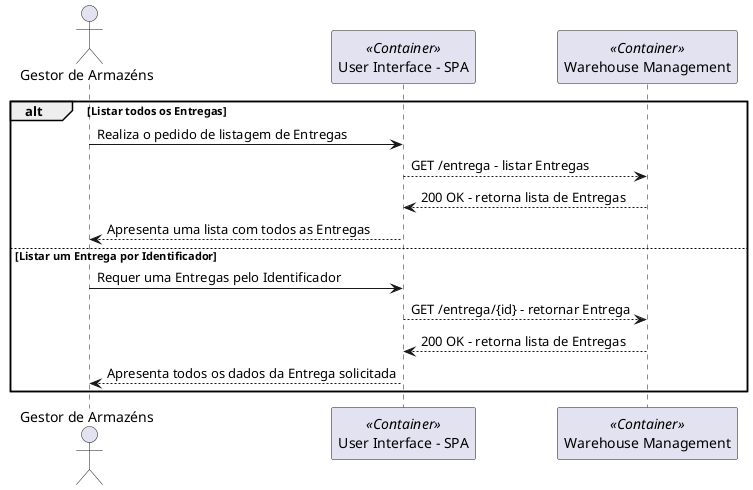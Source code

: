 @startuml
actor "Gestor de Armazéns" as A
participant "<i><<Container>></i>\nUser Interface - SPA" as S
participant "<i><<Container>></i>\nWarehouse Management" as W

alt Listar todos os Entregas

	A -> S: Realiza o pedido de listagem de Entregas
	S --> W: GET /entrega - listar Entregas
	W --> S: 200 OK - retorna lista de Entregas
	S --> A: Apresenta uma lista com todos as Entregas

else Listar um Entrega por Identificador

	A -> S: Requer uma Entregas pelo Identificador
	S --> W: GET /entrega/{id} - retornar Entrega
	W --> S: 200 OK - retorna lista de Entregas
	S --> A: Apresenta todos os dados da Entrega solicitada

end

@enduml
